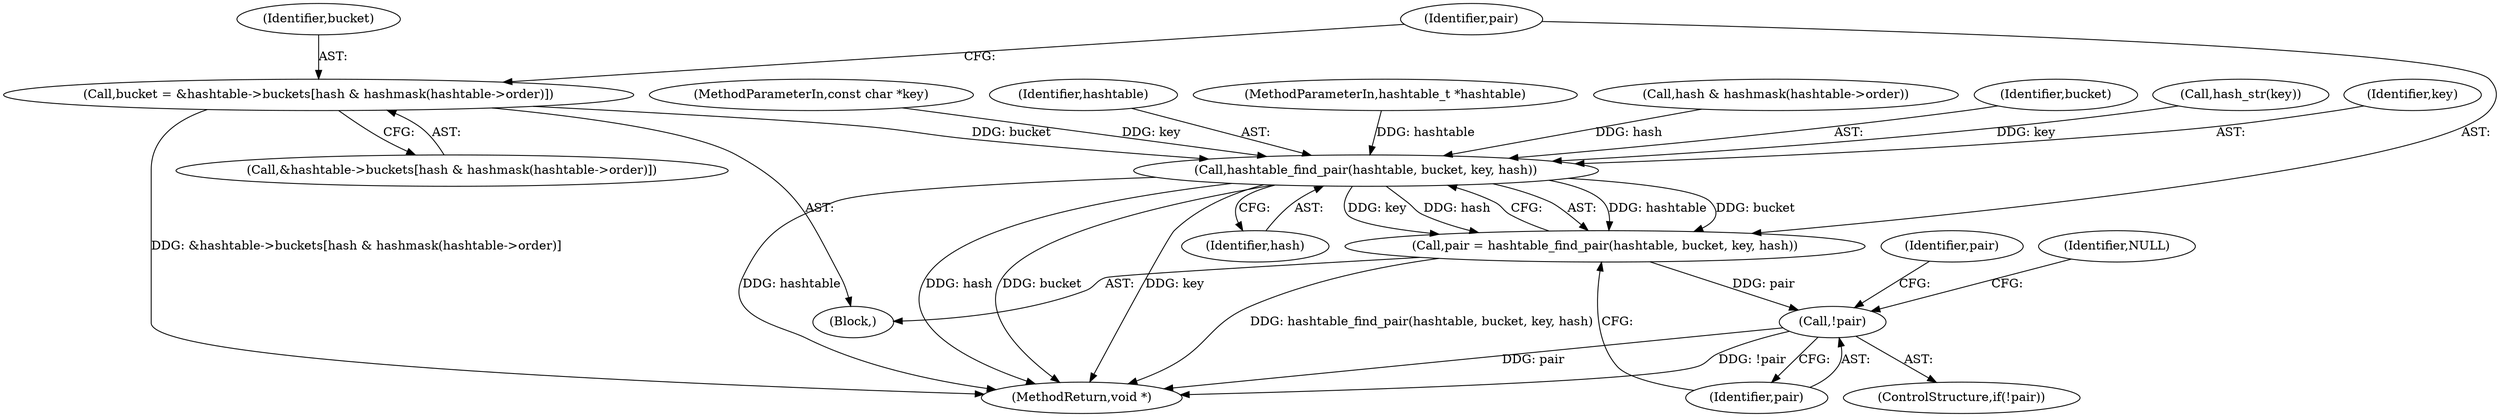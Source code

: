 digraph "0_jansson_8f80c2d83808150724d31793e6ade92749b1faa4_3@array" {
"1000111" [label="(Call,bucket = &hashtable->buckets[hash & hashmask(hashtable->order)])"];
"1000126" [label="(Call,hashtable_find_pair(hashtable, bucket, key, hash))"];
"1000124" [label="(Call,pair = hashtable_find_pair(hashtable, bucket, key, hash))"];
"1000132" [label="(Call,!pair)"];
"1000140" [label="(MethodReturn,void *)"];
"1000112" [label="(Identifier,bucket)"];
"1000113" [label="(Call,&hashtable->buckets[hash & hashmask(hashtable->order)])"];
"1000126" [label="(Call,hashtable_find_pair(hashtable, bucket, key, hash))"];
"1000101" [label="(MethodParameterIn,hashtable_t *hashtable)"];
"1000111" [label="(Call,bucket = &hashtable->buckets[hash & hashmask(hashtable->order)])"];
"1000118" [label="(Call,hash & hashmask(hashtable->order))"];
"1000125" [label="(Identifier,pair)"];
"1000128" [label="(Identifier,bucket)"];
"1000133" [label="(Identifier,pair)"];
"1000103" [label="(Block,)"];
"1000109" [label="(Call,hash_str(key))"];
"1000131" [label="(ControlStructure,if(!pair))"];
"1000138" [label="(Identifier,pair)"];
"1000129" [label="(Identifier,key)"];
"1000130" [label="(Identifier,hash)"];
"1000102" [label="(MethodParameterIn,const char *key)"];
"1000135" [label="(Identifier,NULL)"];
"1000132" [label="(Call,!pair)"];
"1000127" [label="(Identifier,hashtable)"];
"1000124" [label="(Call,pair = hashtable_find_pair(hashtable, bucket, key, hash))"];
"1000111" -> "1000103"  [label="AST: "];
"1000111" -> "1000113"  [label="CFG: "];
"1000112" -> "1000111"  [label="AST: "];
"1000113" -> "1000111"  [label="AST: "];
"1000125" -> "1000111"  [label="CFG: "];
"1000111" -> "1000140"  [label="DDG: &hashtable->buckets[hash & hashmask(hashtable->order)]"];
"1000111" -> "1000126"  [label="DDG: bucket"];
"1000126" -> "1000124"  [label="AST: "];
"1000126" -> "1000130"  [label="CFG: "];
"1000127" -> "1000126"  [label="AST: "];
"1000128" -> "1000126"  [label="AST: "];
"1000129" -> "1000126"  [label="AST: "];
"1000130" -> "1000126"  [label="AST: "];
"1000124" -> "1000126"  [label="CFG: "];
"1000126" -> "1000140"  [label="DDG: key"];
"1000126" -> "1000140"  [label="DDG: hashtable"];
"1000126" -> "1000140"  [label="DDG: bucket"];
"1000126" -> "1000140"  [label="DDG: hash"];
"1000126" -> "1000124"  [label="DDG: hashtable"];
"1000126" -> "1000124"  [label="DDG: bucket"];
"1000126" -> "1000124"  [label="DDG: key"];
"1000126" -> "1000124"  [label="DDG: hash"];
"1000101" -> "1000126"  [label="DDG: hashtable"];
"1000109" -> "1000126"  [label="DDG: key"];
"1000102" -> "1000126"  [label="DDG: key"];
"1000118" -> "1000126"  [label="DDG: hash"];
"1000124" -> "1000103"  [label="AST: "];
"1000125" -> "1000124"  [label="AST: "];
"1000133" -> "1000124"  [label="CFG: "];
"1000124" -> "1000140"  [label="DDG: hashtable_find_pair(hashtable, bucket, key, hash)"];
"1000124" -> "1000132"  [label="DDG: pair"];
"1000132" -> "1000131"  [label="AST: "];
"1000132" -> "1000133"  [label="CFG: "];
"1000133" -> "1000132"  [label="AST: "];
"1000135" -> "1000132"  [label="CFG: "];
"1000138" -> "1000132"  [label="CFG: "];
"1000132" -> "1000140"  [label="DDG: !pair"];
"1000132" -> "1000140"  [label="DDG: pair"];
}

